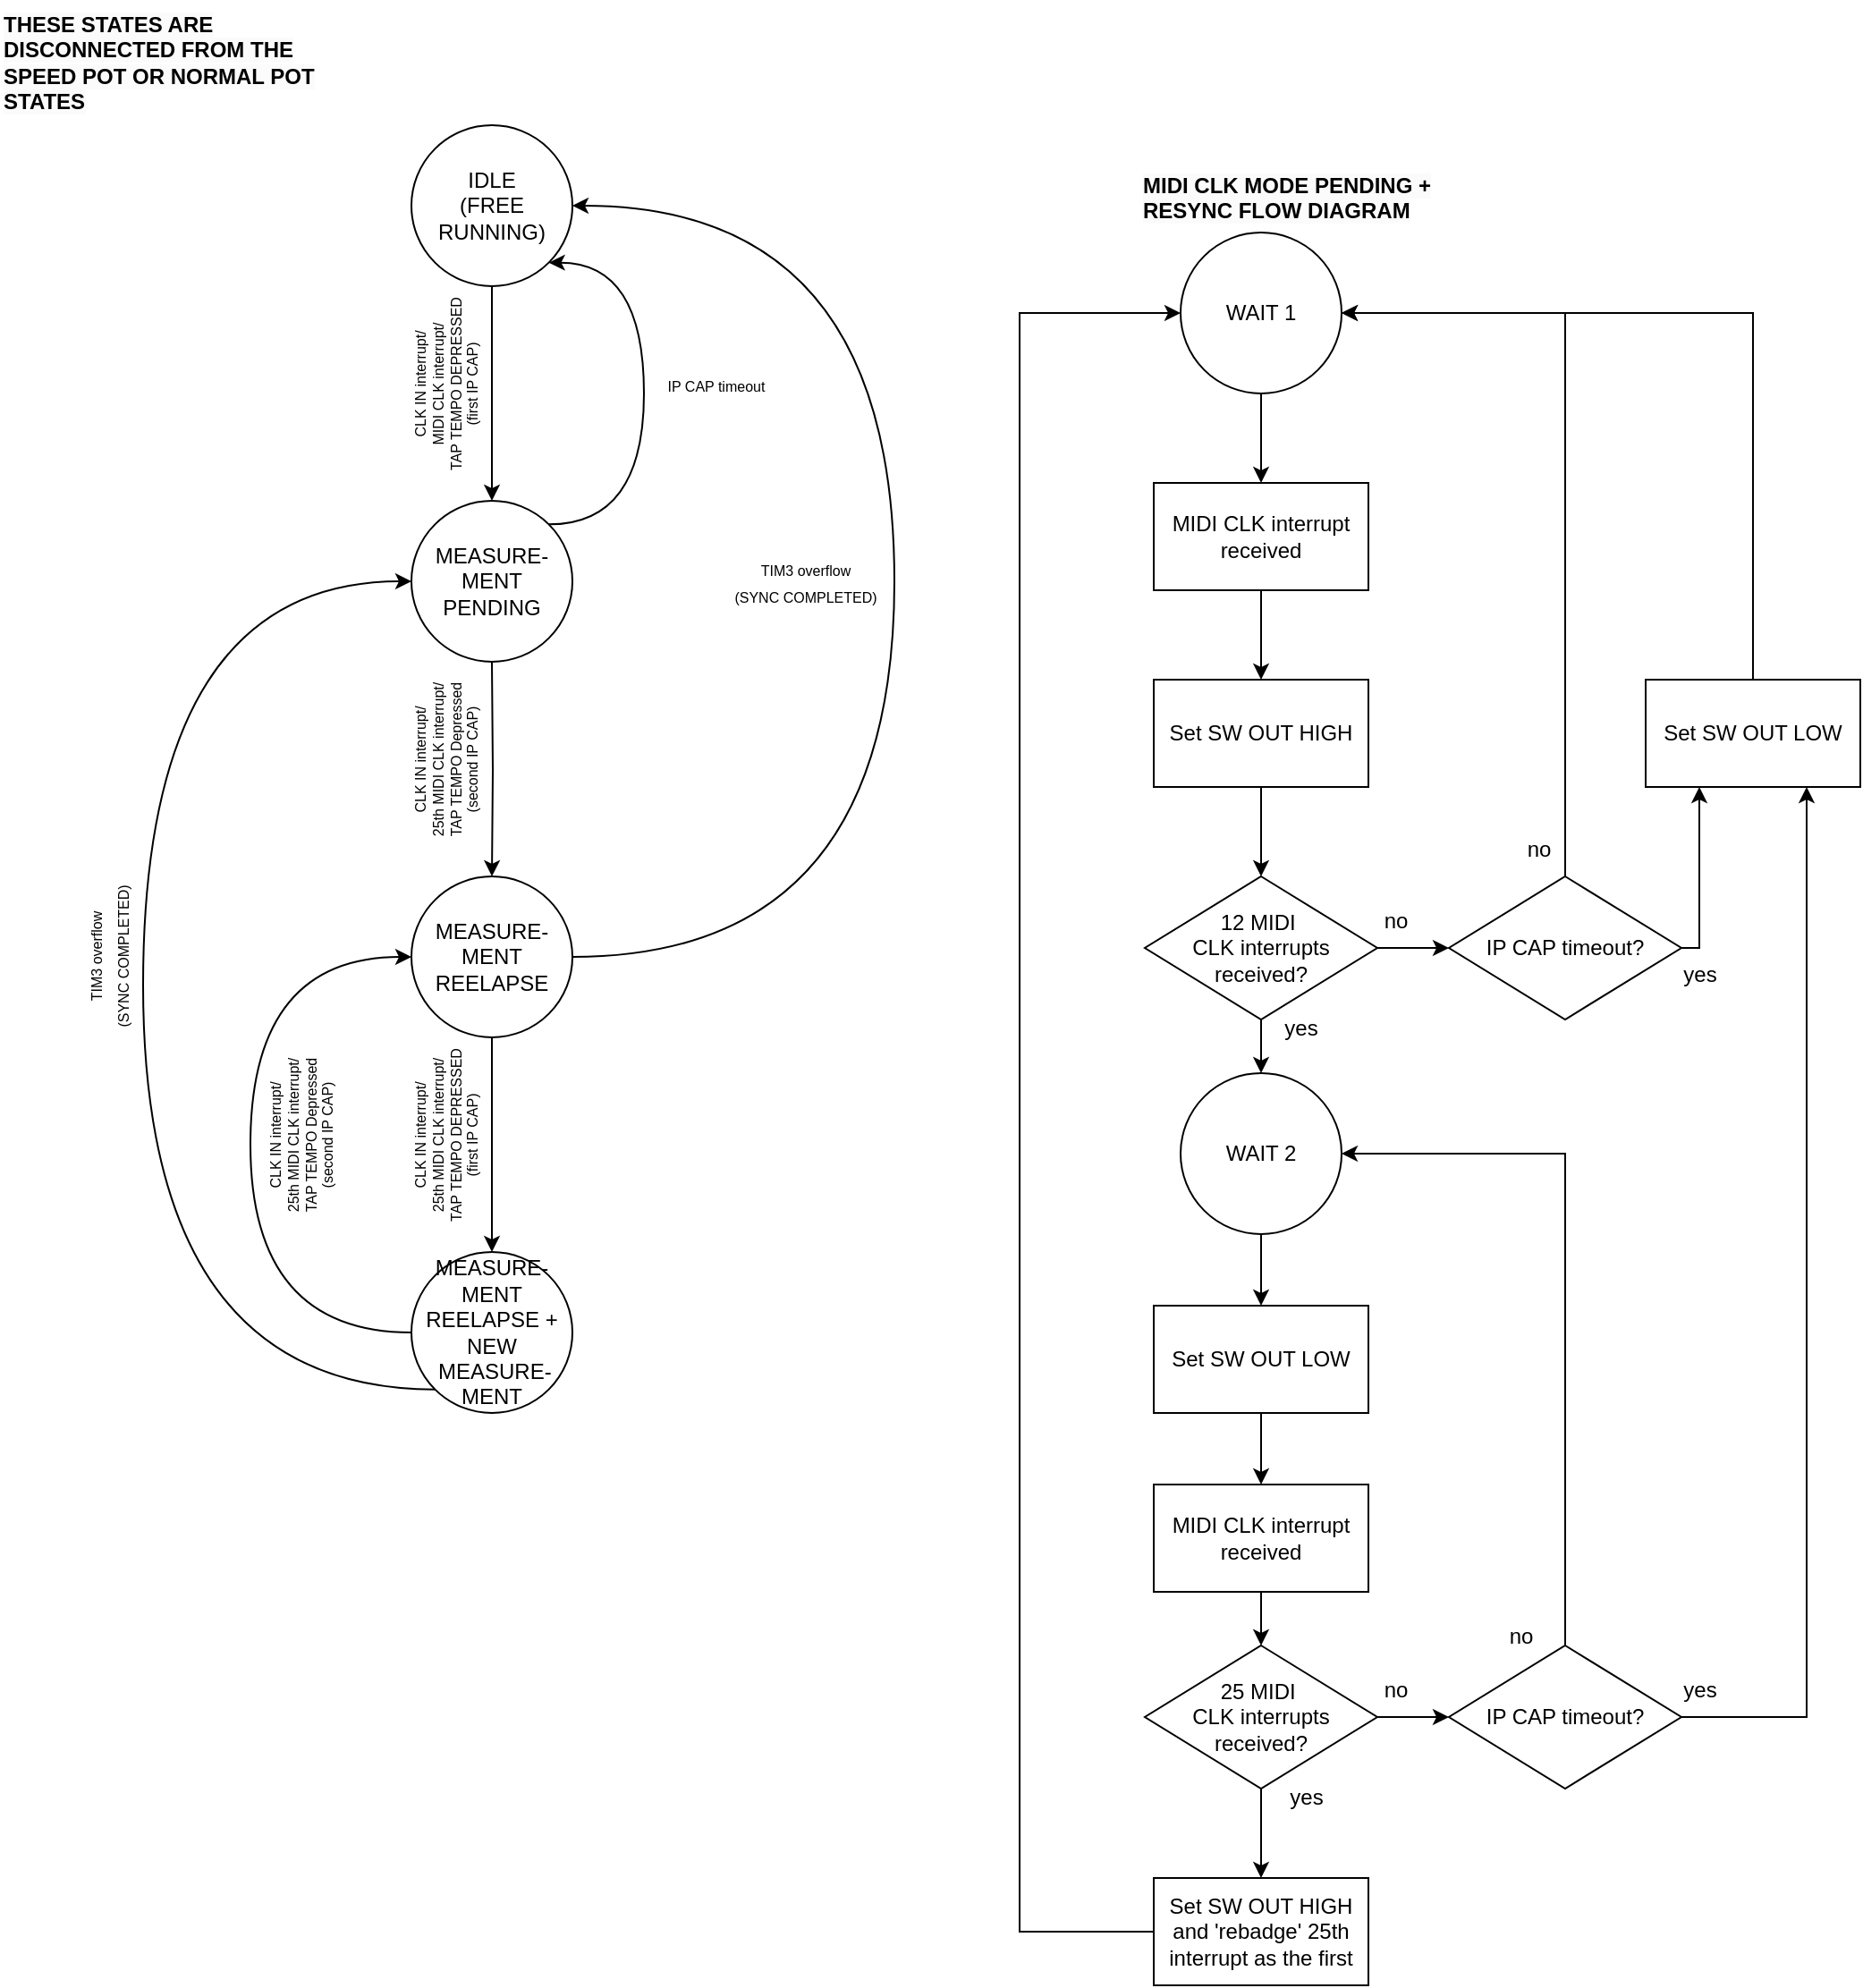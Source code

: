 <mxfile version="26.0.11">
  <diagram name="Page-1" id="IK1KkRtoNeqFR3WlSVLb">
    <mxGraphModel dx="1363" dy="2058" grid="1" gridSize="10" guides="1" tooltips="1" connect="1" arrows="1" fold="1" page="1" pageScale="1" pageWidth="827" pageHeight="1169" math="0" shadow="0">
      <root>
        <mxCell id="0" />
        <mxCell id="1" parent="0" />
        <mxCell id="RSMacvFGFgpkKbJDah5S-69" style="edgeStyle=orthogonalEdgeStyle;rounded=0;orthogonalLoop=1;jettySize=auto;html=1;exitX=1;exitY=0;exitDx=0;exitDy=0;entryX=1;entryY=1;entryDx=0;entryDy=0;curved=1;" edge="1" parent="1" source="RSMacvFGFgpkKbJDah5S-3" target="RSMacvFGFgpkKbJDah5S-14">
          <mxGeometry relative="1" as="geometry">
            <Array as="points">
              <mxPoint x="550" y="233" />
              <mxPoint x="550" y="87" />
            </Array>
          </mxGeometry>
        </mxCell>
        <mxCell id="RSMacvFGFgpkKbJDah5S-3" value="MEASURE-MENT&lt;div&gt;PENDING&lt;/div&gt;" style="ellipse;whiteSpace=wrap;html=1;aspect=fixed;" vertex="1" parent="1">
          <mxGeometry x="420" y="220" width="90" height="90" as="geometry" />
        </mxCell>
        <mxCell id="RSMacvFGFgpkKbJDah5S-16" style="edgeStyle=orthogonalEdgeStyle;rounded=0;orthogonalLoop=1;jettySize=auto;html=1;exitX=0.5;exitY=1;exitDx=0;exitDy=0;entryX=0.5;entryY=0;entryDx=0;entryDy=0;" edge="1" parent="1" source="RSMacvFGFgpkKbJDah5S-14" target="RSMacvFGFgpkKbJDah5S-3">
          <mxGeometry relative="1" as="geometry" />
        </mxCell>
        <mxCell id="RSMacvFGFgpkKbJDah5S-14" value="IDLE&lt;div&gt;(FREE RUNNING)&lt;/div&gt;" style="ellipse;whiteSpace=wrap;html=1;aspect=fixed;" vertex="1" parent="1">
          <mxGeometry x="420" y="10" width="90" height="90" as="geometry" />
        </mxCell>
        <mxCell id="RSMacvFGFgpkKbJDah5S-19" value="CLK IN interrupt/&lt;div&gt;MIDI CLK interrupt/&lt;/div&gt;&lt;div&gt;TAP TEMPO DEPRESSED&lt;br&gt;&lt;div&gt;(first IP CAP)&lt;/div&gt;&lt;/div&gt;" style="text;html=1;align=center;verticalAlign=middle;resizable=0;points=[];autosize=1;strokeColor=none;fillColor=none;fontSize=8;rotation=-90;" vertex="1" parent="1">
          <mxGeometry x="380" y="130" width="120" height="50" as="geometry" />
        </mxCell>
        <mxCell id="RSMacvFGFgpkKbJDah5S-24" value="&lt;font style=&quot;font-size: 8px;&quot;&gt;IP CAP timeout&lt;/font&gt;" style="text;html=1;align=center;verticalAlign=middle;resizable=0;points=[];autosize=1;strokeColor=none;fillColor=none;" vertex="1" parent="1">
          <mxGeometry x="550" y="140" width="80" height="30" as="geometry" />
        </mxCell>
        <mxCell id="RSMacvFGFgpkKbJDah5S-33" value="&lt;span style=&quot;caret-color: rgb(0, 0, 0); color: rgb(0, 0, 0); font-family: Helvetica; font-size: 12px; font-style: normal; font-variant-caps: normal; letter-spacing: normal; text-align: center; text-indent: 0px; text-transform: none; white-space: normal; word-spacing: 0px; -webkit-text-stroke-width: 0px; background-color: rgb(251, 251, 251); text-decoration: none; float: none; display: inline !important;&quot;&gt;&lt;b&gt;MIDI CLK MODE PENDING + RESYNC FLOW DIAGRAM&lt;/b&gt;&lt;/span&gt;" style="text;whiteSpace=wrap;html=1;" vertex="1" parent="1">
          <mxGeometry x="827" y="30" width="180" height="40" as="geometry" />
        </mxCell>
        <mxCell id="RSMacvFGFgpkKbJDah5S-38" style="edgeStyle=orthogonalEdgeStyle;rounded=0;orthogonalLoop=1;jettySize=auto;html=1;exitX=0.5;exitY=1;exitDx=0;exitDy=0;entryX=0.5;entryY=0;entryDx=0;entryDy=0;" edge="1" parent="1" source="RSMacvFGFgpkKbJDah5S-35" target="RSMacvFGFgpkKbJDah5S-37">
          <mxGeometry relative="1" as="geometry" />
        </mxCell>
        <mxCell id="RSMacvFGFgpkKbJDah5S-35" value="WAIT 1" style="ellipse;whiteSpace=wrap;html=1;aspect=fixed;" vertex="1" parent="1">
          <mxGeometry x="850" y="70" width="90" height="90" as="geometry" />
        </mxCell>
        <mxCell id="RSMacvFGFgpkKbJDah5S-118" style="edgeStyle=orthogonalEdgeStyle;rounded=0;orthogonalLoop=1;jettySize=auto;html=1;exitX=1;exitY=0.5;exitDx=0;exitDy=0;entryX=0;entryY=0.5;entryDx=0;entryDy=0;" edge="1" parent="1" source="RSMacvFGFgpkKbJDah5S-36" target="RSMacvFGFgpkKbJDah5S-117">
          <mxGeometry relative="1" as="geometry" />
        </mxCell>
        <mxCell id="RSMacvFGFgpkKbJDah5S-134" style="edgeStyle=orthogonalEdgeStyle;rounded=0;orthogonalLoop=1;jettySize=auto;html=1;exitX=0.5;exitY=1;exitDx=0;exitDy=0;entryX=0.5;entryY=0;entryDx=0;entryDy=0;" edge="1" parent="1" source="RSMacvFGFgpkKbJDah5S-36" target="RSMacvFGFgpkKbJDah5S-132">
          <mxGeometry relative="1" as="geometry" />
        </mxCell>
        <mxCell id="RSMacvFGFgpkKbJDah5S-36" value="12 MIDI&amp;nbsp;&lt;div&gt;CLK interrupts received?&lt;/div&gt;" style="rhombus;whiteSpace=wrap;html=1;" vertex="1" parent="1">
          <mxGeometry x="830" y="430" width="130" height="80" as="geometry" />
        </mxCell>
        <mxCell id="RSMacvFGFgpkKbJDah5S-102" style="edgeStyle=orthogonalEdgeStyle;rounded=0;orthogonalLoop=1;jettySize=auto;html=1;exitX=0.5;exitY=1;exitDx=0;exitDy=0;entryX=0.5;entryY=0;entryDx=0;entryDy=0;" edge="1" parent="1" source="RSMacvFGFgpkKbJDah5S-37" target="RSMacvFGFgpkKbJDah5S-101">
          <mxGeometry relative="1" as="geometry" />
        </mxCell>
        <mxCell id="RSMacvFGFgpkKbJDah5S-37" value="MIDI CLK interrupt received" style="rounded=0;whiteSpace=wrap;html=1;" vertex="1" parent="1">
          <mxGeometry x="835" y="210" width="120" height="60" as="geometry" />
        </mxCell>
        <mxCell id="RSMacvFGFgpkKbJDah5S-55" value="&lt;span style=&quot;caret-color: rgb(0, 0, 0); color: rgb(0, 0, 0); font-family: Helvetica; font-size: 12px; font-style: normal; font-variant-caps: normal; letter-spacing: normal; text-align: center; text-indent: 0px; text-transform: none; white-space: normal; word-spacing: 0px; -webkit-text-stroke-width: 0px; background-color: rgb(251, 251, 251); text-decoration: none; float: none; display: inline !important;&quot;&gt;&lt;b&gt;THESE STATES ARE DISCONNECTED FROM THE SPEED POT OR NORMAL POT STATES&lt;/b&gt;&lt;/span&gt;" style="text;whiteSpace=wrap;html=1;" vertex="1" parent="1">
          <mxGeometry x="190" y="-60" width="180" height="40" as="geometry" />
        </mxCell>
        <mxCell id="RSMacvFGFgpkKbJDah5S-79" style="edgeStyle=orthogonalEdgeStyle;rounded=0;orthogonalLoop=1;jettySize=auto;html=1;exitX=1;exitY=0.5;exitDx=0;exitDy=0;entryX=1;entryY=0.5;entryDx=0;entryDy=0;curved=1;" edge="1" parent="1" source="RSMacvFGFgpkKbJDah5S-66" target="RSMacvFGFgpkKbJDah5S-14">
          <mxGeometry relative="1" as="geometry">
            <Array as="points">
              <mxPoint x="690" y="475" />
              <mxPoint x="690" y="55" />
            </Array>
          </mxGeometry>
        </mxCell>
        <mxCell id="RSMacvFGFgpkKbJDah5S-66" value="MEASURE-&lt;div&gt;MENT&lt;/div&gt;&lt;div&gt;REELAPSE&lt;/div&gt;" style="ellipse;whiteSpace=wrap;html=1;aspect=fixed;" vertex="1" parent="1">
          <mxGeometry x="420" y="430" width="90" height="90" as="geometry" />
        </mxCell>
        <mxCell id="RSMacvFGFgpkKbJDah5S-67" style="edgeStyle=orthogonalEdgeStyle;rounded=0;orthogonalLoop=1;jettySize=auto;html=1;exitX=0.5;exitY=1;exitDx=0;exitDy=0;entryX=0.5;entryY=0;entryDx=0;entryDy=0;" edge="1" parent="1" target="RSMacvFGFgpkKbJDah5S-66">
          <mxGeometry relative="1" as="geometry">
            <mxPoint x="465" y="310" as="sourcePoint" />
          </mxGeometry>
        </mxCell>
        <mxCell id="RSMacvFGFgpkKbJDah5S-70" value="CLK IN interrupt/&lt;div&gt;25th MIDI CLK interrupt/&lt;/div&gt;&lt;div&gt;TAP TEMPO Depressed&lt;br&gt;&lt;div&gt;(second IP CAP)&lt;/div&gt;&lt;/div&gt;" style="text;html=1;align=center;verticalAlign=middle;resizable=0;points=[];autosize=1;strokeColor=none;fillColor=none;fontSize=8;rotation=-90;" vertex="1" parent="1">
          <mxGeometry x="385" y="340" width="110" height="50" as="geometry" />
        </mxCell>
        <mxCell id="RSMacvFGFgpkKbJDah5S-71" value="CLK IN interrupt/&lt;div&gt;25th MIDI CLK interrupt/&lt;/div&gt;&lt;div&gt;TAP TEMPO DEPRESSED&lt;br&gt;&lt;div&gt;(first IP CAP)&lt;/div&gt;&lt;/div&gt;" style="text;html=1;align=center;verticalAlign=middle;resizable=0;points=[];autosize=1;strokeColor=none;fillColor=none;fontSize=8;rotation=-90;" vertex="1" parent="1">
          <mxGeometry x="380" y="550" width="120" height="50" as="geometry" />
        </mxCell>
        <mxCell id="RSMacvFGFgpkKbJDah5S-74" value="" style="edgeStyle=orthogonalEdgeStyle;rounded=0;orthogonalLoop=1;jettySize=auto;html=1;exitX=0.5;exitY=1;exitDx=0;exitDy=0;" edge="1" parent="1" source="RSMacvFGFgpkKbJDah5S-66" target="RSMacvFGFgpkKbJDah5S-73">
          <mxGeometry relative="1" as="geometry">
            <mxPoint x="465" y="650" as="targetPoint" />
            <mxPoint x="465" y="520" as="sourcePoint" />
          </mxGeometry>
        </mxCell>
        <mxCell id="RSMacvFGFgpkKbJDah5S-81" style="edgeStyle=orthogonalEdgeStyle;rounded=0;orthogonalLoop=1;jettySize=auto;html=1;exitX=0;exitY=0.5;exitDx=0;exitDy=0;entryX=0;entryY=0.5;entryDx=0;entryDy=0;curved=1;" edge="1" parent="1" source="RSMacvFGFgpkKbJDah5S-73" target="RSMacvFGFgpkKbJDah5S-66">
          <mxGeometry relative="1" as="geometry">
            <Array as="points">
              <mxPoint x="330" y="685" />
              <mxPoint x="330" y="475" />
            </Array>
          </mxGeometry>
        </mxCell>
        <mxCell id="RSMacvFGFgpkKbJDah5S-90" style="edgeStyle=orthogonalEdgeStyle;rounded=0;orthogonalLoop=1;jettySize=auto;html=1;exitX=0;exitY=1;exitDx=0;exitDy=0;entryX=0;entryY=0.5;entryDx=0;entryDy=0;curved=1;" edge="1" parent="1" source="RSMacvFGFgpkKbJDah5S-73" target="RSMacvFGFgpkKbJDah5S-3">
          <mxGeometry relative="1" as="geometry">
            <Array as="points">
              <mxPoint x="270" y="717" />
              <mxPoint x="270" y="265" />
            </Array>
          </mxGeometry>
        </mxCell>
        <mxCell id="RSMacvFGFgpkKbJDah5S-73" value="MEASURE-MENT REELAPSE + NEW&lt;div&gt;&amp;nbsp;MEASURE-&lt;/div&gt;&lt;div&gt;MENT&lt;/div&gt;" style="ellipse;whiteSpace=wrap;html=1;aspect=fixed;" vertex="1" parent="1">
          <mxGeometry x="420" y="640" width="90" height="90" as="geometry" />
        </mxCell>
        <mxCell id="RSMacvFGFgpkKbJDah5S-78" value="CLK IN interrupt/&lt;div&gt;25th MIDI CLK interrupt/&lt;/div&gt;&lt;div&gt;TAP TEMPO Depressed&lt;br&gt;&lt;div&gt;(second IP CAP)&lt;/div&gt;&lt;/div&gt;" style="text;html=1;align=center;verticalAlign=middle;resizable=0;points=[];autosize=1;strokeColor=none;fillColor=none;fontSize=8;rotation=-90;" vertex="1" parent="1">
          <mxGeometry x="304" y="550" width="110" height="50" as="geometry" />
        </mxCell>
        <mxCell id="RSMacvFGFgpkKbJDah5S-80" value="&lt;font style=&quot;font-size: 8px;&quot;&gt;TIM3 overflow&lt;/font&gt;&lt;div&gt;&lt;font style=&quot;font-size: 8px;&quot;&gt;(SYNC COMPLETED)&lt;/font&gt;&lt;/div&gt;" style="text;html=1;align=center;verticalAlign=middle;resizable=0;points=[];autosize=1;strokeColor=none;fillColor=none;" vertex="1" parent="1">
          <mxGeometry x="590" y="245" width="100" height="40" as="geometry" />
        </mxCell>
        <mxCell id="RSMacvFGFgpkKbJDah5S-89" value="&lt;font style=&quot;font-size: 8px;&quot;&gt;TIM3 overflow&lt;/font&gt;&lt;div&gt;&lt;font style=&quot;font-size: 8px;&quot;&gt;(SYNC COMPLETED)&lt;/font&gt;&lt;/div&gt;" style="text;html=1;align=center;verticalAlign=middle;resizable=0;points=[];autosize=1;strokeColor=none;fillColor=none;rotation=-90;" vertex="1" parent="1">
          <mxGeometry x="200" y="455" width="100" height="40" as="geometry" />
        </mxCell>
        <mxCell id="RSMacvFGFgpkKbJDah5S-91" value="yes" style="text;html=1;align=center;verticalAlign=middle;resizable=0;points=[];autosize=1;strokeColor=none;fillColor=none;" vertex="1" parent="1">
          <mxGeometry x="897" y="500" width="40" height="30" as="geometry" />
        </mxCell>
        <mxCell id="RSMacvFGFgpkKbJDah5S-109" style="edgeStyle=orthogonalEdgeStyle;rounded=0;orthogonalLoop=1;jettySize=auto;html=1;exitX=0;exitY=0.5;exitDx=0;exitDy=0;entryX=0;entryY=0.5;entryDx=0;entryDy=0;" edge="1" parent="1" source="RSMacvFGFgpkKbJDah5S-92" target="RSMacvFGFgpkKbJDah5S-35">
          <mxGeometry relative="1" as="geometry">
            <Array as="points">
              <mxPoint x="760" y="1020" />
              <mxPoint x="760" y="115" />
            </Array>
          </mxGeometry>
        </mxCell>
        <mxCell id="RSMacvFGFgpkKbJDah5S-92" value="Set SW OUT HIGH&lt;div&gt;and &#39;rebadge&#39; 25th interrupt as the first&lt;/div&gt;" style="rounded=0;whiteSpace=wrap;html=1;" vertex="1" parent="1">
          <mxGeometry x="835" y="990" width="120" height="60" as="geometry" />
        </mxCell>
        <mxCell id="RSMacvFGFgpkKbJDah5S-96" style="edgeStyle=orthogonalEdgeStyle;rounded=0;orthogonalLoop=1;jettySize=auto;html=1;exitX=0.5;exitY=1;exitDx=0;exitDy=0;entryX=0.5;entryY=0;entryDx=0;entryDy=0;" edge="1" parent="1" source="RSMacvFGFgpkKbJDah5S-93" target="RSMacvFGFgpkKbJDah5S-92">
          <mxGeometry relative="1" as="geometry" />
        </mxCell>
        <mxCell id="RSMacvFGFgpkKbJDah5S-125" style="edgeStyle=orthogonalEdgeStyle;rounded=0;orthogonalLoop=1;jettySize=auto;html=1;exitX=1;exitY=0.5;exitDx=0;exitDy=0;entryX=0;entryY=0.5;entryDx=0;entryDy=0;" edge="1" parent="1" source="RSMacvFGFgpkKbJDah5S-93" target="RSMacvFGFgpkKbJDah5S-124">
          <mxGeometry relative="1" as="geometry" />
        </mxCell>
        <mxCell id="RSMacvFGFgpkKbJDah5S-93" value="25 MIDI&amp;nbsp;&lt;div&gt;CLK interrupts received?&lt;/div&gt;" style="rhombus;whiteSpace=wrap;html=1;" vertex="1" parent="1">
          <mxGeometry x="830" y="860" width="130" height="80" as="geometry" />
        </mxCell>
        <mxCell id="RSMacvFGFgpkKbJDah5S-97" value="yes" style="text;html=1;align=center;verticalAlign=middle;resizable=0;points=[];autosize=1;strokeColor=none;fillColor=none;" vertex="1" parent="1">
          <mxGeometry x="900" y="930" width="40" height="30" as="geometry" />
        </mxCell>
        <mxCell id="RSMacvFGFgpkKbJDah5S-100" value="no" style="text;html=1;align=center;verticalAlign=middle;resizable=0;points=[];autosize=1;strokeColor=none;fillColor=none;" vertex="1" parent="1">
          <mxGeometry x="950" y="870" width="40" height="30" as="geometry" />
        </mxCell>
        <mxCell id="RSMacvFGFgpkKbJDah5S-115" style="edgeStyle=orthogonalEdgeStyle;rounded=0;orthogonalLoop=1;jettySize=auto;html=1;exitX=0.5;exitY=1;exitDx=0;exitDy=0;entryX=0.5;entryY=0;entryDx=0;entryDy=0;" edge="1" parent="1" source="RSMacvFGFgpkKbJDah5S-101" target="RSMacvFGFgpkKbJDah5S-36">
          <mxGeometry relative="1" as="geometry" />
        </mxCell>
        <mxCell id="RSMacvFGFgpkKbJDah5S-101" value="Set SW OUT HIGH" style="rounded=0;whiteSpace=wrap;html=1;" vertex="1" parent="1">
          <mxGeometry x="835" y="320" width="120" height="60" as="geometry" />
        </mxCell>
        <mxCell id="RSMacvFGFgpkKbJDah5S-105" value="no" style="text;html=1;align=center;verticalAlign=middle;resizable=0;points=[];autosize=1;strokeColor=none;fillColor=none;" vertex="1" parent="1">
          <mxGeometry x="950" y="440" width="40" height="30" as="geometry" />
        </mxCell>
        <mxCell id="RSMacvFGFgpkKbJDah5S-130" style="edgeStyle=orthogonalEdgeStyle;rounded=0;orthogonalLoop=1;jettySize=auto;html=1;exitX=0.5;exitY=1;exitDx=0;exitDy=0;entryX=0.5;entryY=0;entryDx=0;entryDy=0;" edge="1" parent="1" source="RSMacvFGFgpkKbJDah5S-106" target="RSMacvFGFgpkKbJDah5S-128">
          <mxGeometry relative="1" as="geometry" />
        </mxCell>
        <mxCell id="RSMacvFGFgpkKbJDah5S-106" value="Set SW OUT LOW" style="rounded=0;whiteSpace=wrap;html=1;" vertex="1" parent="1">
          <mxGeometry x="835" y="670" width="120" height="60" as="geometry" />
        </mxCell>
        <mxCell id="RSMacvFGFgpkKbJDah5S-112" style="edgeStyle=orthogonalEdgeStyle;rounded=0;orthogonalLoop=1;jettySize=auto;html=1;exitX=0.5;exitY=0;exitDx=0;exitDy=0;entryX=1;entryY=0.5;entryDx=0;entryDy=0;" edge="1" parent="1" source="RSMacvFGFgpkKbJDah5S-110" target="RSMacvFGFgpkKbJDah5S-35">
          <mxGeometry relative="1" as="geometry" />
        </mxCell>
        <mxCell id="RSMacvFGFgpkKbJDah5S-110" value="Set SW OUT LOW" style="rounded=0;whiteSpace=wrap;html=1;" vertex="1" parent="1">
          <mxGeometry x="1110" y="320" width="120" height="60" as="geometry" />
        </mxCell>
        <mxCell id="RSMacvFGFgpkKbJDah5S-119" style="edgeStyle=orthogonalEdgeStyle;rounded=0;orthogonalLoop=1;jettySize=auto;html=1;exitX=1;exitY=0.5;exitDx=0;exitDy=0;entryX=0.25;entryY=1;entryDx=0;entryDy=0;" edge="1" parent="1" source="RSMacvFGFgpkKbJDah5S-117" target="RSMacvFGFgpkKbJDah5S-110">
          <mxGeometry relative="1" as="geometry">
            <Array as="points">
              <mxPoint x="1140" y="470" />
            </Array>
          </mxGeometry>
        </mxCell>
        <mxCell id="RSMacvFGFgpkKbJDah5S-121" style="edgeStyle=orthogonalEdgeStyle;rounded=0;orthogonalLoop=1;jettySize=auto;html=1;exitX=0.5;exitY=0;exitDx=0;exitDy=0;entryX=1;entryY=0.5;entryDx=0;entryDy=0;" edge="1" parent="1" source="RSMacvFGFgpkKbJDah5S-117" target="RSMacvFGFgpkKbJDah5S-35">
          <mxGeometry relative="1" as="geometry" />
        </mxCell>
        <mxCell id="RSMacvFGFgpkKbJDah5S-117" value="IP CAP timeout?" style="rhombus;whiteSpace=wrap;html=1;" vertex="1" parent="1">
          <mxGeometry x="1000" y="430" width="130" height="80" as="geometry" />
        </mxCell>
        <mxCell id="RSMacvFGFgpkKbJDah5S-120" value="yes" style="text;html=1;align=center;verticalAlign=middle;resizable=0;points=[];autosize=1;strokeColor=none;fillColor=none;" vertex="1" parent="1">
          <mxGeometry x="1120" y="470" width="40" height="30" as="geometry" />
        </mxCell>
        <mxCell id="RSMacvFGFgpkKbJDah5S-122" value="no" style="text;html=1;align=center;verticalAlign=middle;resizable=0;points=[];autosize=1;strokeColor=none;fillColor=none;" vertex="1" parent="1">
          <mxGeometry x="1030" y="400" width="40" height="30" as="geometry" />
        </mxCell>
        <mxCell id="RSMacvFGFgpkKbJDah5S-126" style="edgeStyle=orthogonalEdgeStyle;rounded=0;orthogonalLoop=1;jettySize=auto;html=1;exitX=1;exitY=0.5;exitDx=0;exitDy=0;entryX=0.75;entryY=1;entryDx=0;entryDy=0;" edge="1" parent="1" source="RSMacvFGFgpkKbJDah5S-124" target="RSMacvFGFgpkKbJDah5S-110">
          <mxGeometry relative="1" as="geometry" />
        </mxCell>
        <mxCell id="RSMacvFGFgpkKbJDah5S-131" style="edgeStyle=orthogonalEdgeStyle;rounded=0;orthogonalLoop=1;jettySize=auto;html=1;exitX=0.5;exitY=0;exitDx=0;exitDy=0;entryX=1;entryY=0.5;entryDx=0;entryDy=0;" edge="1" parent="1" source="RSMacvFGFgpkKbJDah5S-124" target="RSMacvFGFgpkKbJDah5S-132">
          <mxGeometry relative="1" as="geometry" />
        </mxCell>
        <mxCell id="RSMacvFGFgpkKbJDah5S-124" value="IP CAP timeout?" style="rhombus;whiteSpace=wrap;html=1;" vertex="1" parent="1">
          <mxGeometry x="1000" y="860" width="130" height="80" as="geometry" />
        </mxCell>
        <mxCell id="RSMacvFGFgpkKbJDah5S-127" value="yes" style="text;html=1;align=center;verticalAlign=middle;resizable=0;points=[];autosize=1;strokeColor=none;fillColor=none;" vertex="1" parent="1">
          <mxGeometry x="1120" y="870" width="40" height="30" as="geometry" />
        </mxCell>
        <mxCell id="RSMacvFGFgpkKbJDah5S-129" style="edgeStyle=orthogonalEdgeStyle;rounded=0;orthogonalLoop=1;jettySize=auto;html=1;exitX=0.5;exitY=1;exitDx=0;exitDy=0;entryX=0.5;entryY=0;entryDx=0;entryDy=0;" edge="1" parent="1" source="RSMacvFGFgpkKbJDah5S-128" target="RSMacvFGFgpkKbJDah5S-93">
          <mxGeometry relative="1" as="geometry" />
        </mxCell>
        <mxCell id="RSMacvFGFgpkKbJDah5S-128" value="MIDI CLK interrupt received" style="rounded=0;whiteSpace=wrap;html=1;" vertex="1" parent="1">
          <mxGeometry x="835" y="770" width="120" height="60" as="geometry" />
        </mxCell>
        <mxCell id="RSMacvFGFgpkKbJDah5S-133" style="edgeStyle=orthogonalEdgeStyle;rounded=0;orthogonalLoop=1;jettySize=auto;html=1;exitX=0.5;exitY=1;exitDx=0;exitDy=0;entryX=0.5;entryY=0;entryDx=0;entryDy=0;" edge="1" parent="1" source="RSMacvFGFgpkKbJDah5S-132" target="RSMacvFGFgpkKbJDah5S-106">
          <mxGeometry relative="1" as="geometry" />
        </mxCell>
        <mxCell id="RSMacvFGFgpkKbJDah5S-132" value="WAIT 2" style="ellipse;whiteSpace=wrap;html=1;aspect=fixed;" vertex="1" parent="1">
          <mxGeometry x="850" y="540" width="90" height="90" as="geometry" />
        </mxCell>
        <mxCell id="RSMacvFGFgpkKbJDah5S-135" value="no" style="text;html=1;align=center;verticalAlign=middle;resizable=0;points=[];autosize=1;strokeColor=none;fillColor=none;" vertex="1" parent="1">
          <mxGeometry x="1020" y="840" width="40" height="30" as="geometry" />
        </mxCell>
      </root>
    </mxGraphModel>
  </diagram>
</mxfile>
